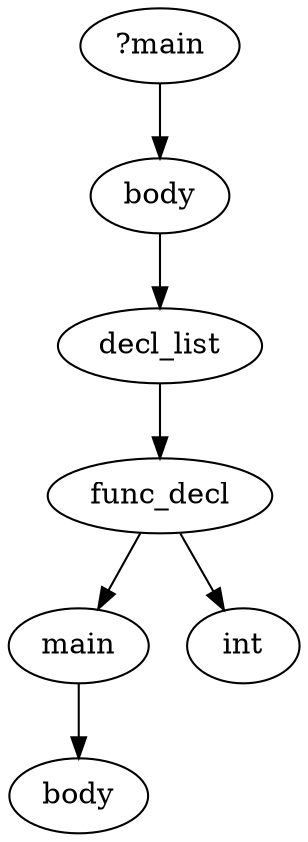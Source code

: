 digraph AST {
	0 [label="?main"]
	1 [label=body]
	2 [label=func_decl]
	3 [label=main]
	4 [label=body]
	3 -> 4
	5 [label=int]
	2 -> 3
	2 -> 5
	6 [label=decl_list]
	6 -> 2
	1 -> 6
	0 -> 1
}
